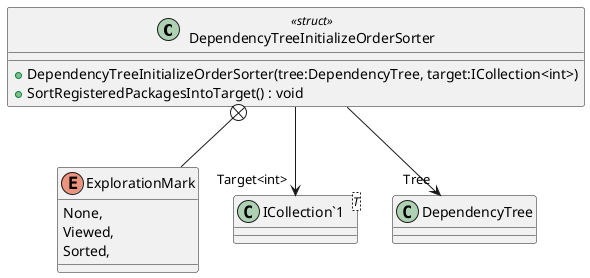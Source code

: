 @startuml
class DependencyTreeInitializeOrderSorter <<struct>> {
    + DependencyTreeInitializeOrderSorter(tree:DependencyTree, target:ICollection<int>)
    + SortRegisteredPackagesIntoTarget() : void
}
enum ExplorationMark {
    None,
    Viewed,
    Sorted,
}
class "ICollection`1"<T> {
}
DependencyTreeInitializeOrderSorter --> "Tree" DependencyTree
DependencyTreeInitializeOrderSorter --> "Target<int>" "ICollection`1"
DependencyTreeInitializeOrderSorter +-- ExplorationMark
@enduml
